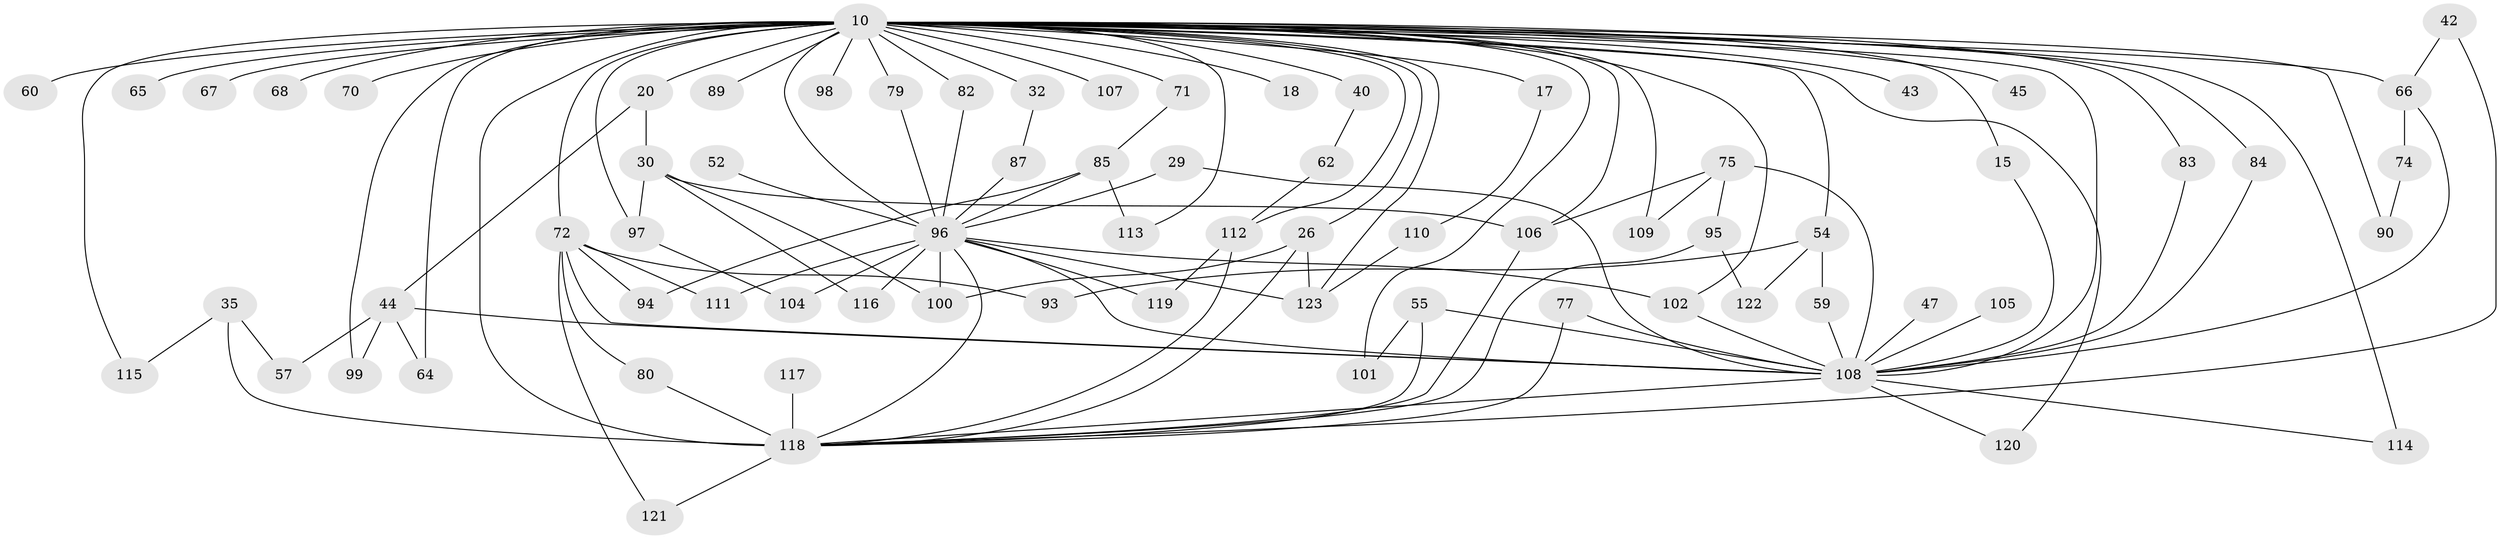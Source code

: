 // original degree distribution, {21: 0.016260162601626018, 38: 0.008130081300813009, 16: 0.008130081300813009, 25: 0.008130081300813009, 17: 0.008130081300813009, 36: 0.008130081300813009, 23: 0.008130081300813009, 18: 0.008130081300813009, 24: 0.008130081300813009, 2: 0.5365853658536586, 5: 0.032520325203252036, 3: 0.21138211382113822, 4: 0.12195121951219512, 6: 0.008130081300813009, 7: 0.008130081300813009}
// Generated by graph-tools (version 1.1) at 2025/46/03/04/25 21:46:23]
// undirected, 73 vertices, 124 edges
graph export_dot {
graph [start="1"]
  node [color=gray90,style=filled];
  10 [super="+7+6"];
  15;
  17;
  18;
  20;
  26 [super="+25"];
  29;
  30;
  32;
  35;
  40;
  42;
  43;
  44 [super="+34"];
  45;
  47;
  52;
  54;
  55;
  57;
  59;
  60;
  62;
  64;
  65;
  66 [super="+31"];
  67;
  68;
  70 [super="+58"];
  71;
  72 [super="+61"];
  74;
  75 [super="+16"];
  77;
  79 [super="+50"];
  80;
  82 [super="+41"];
  83;
  84;
  85;
  87;
  89 [super="+22"];
  90;
  93;
  94;
  95;
  96 [super="+46+92"];
  97 [super="+33"];
  98;
  99;
  100 [super="+91"];
  101;
  102 [super="+63"];
  104;
  105;
  106 [super="+69+86+27"];
  107;
  108 [super="+78+81"];
  109;
  110;
  111;
  112 [super="+88+12"];
  113 [super="+51"];
  114;
  115;
  116;
  117;
  118 [super="+39+103+56"];
  119;
  120;
  121;
  122;
  123 [super="+49+73"];
  10 -- 32 [weight=2];
  10 -- 43 [weight=2];
  10 -- 45 [weight=2];
  10 -- 54 [weight=2];
  10 -- 60 [weight=2];
  10 -- 67 [weight=2];
  10 -- 68 [weight=2];
  10 -- 70 [weight=3];
  10 -- 79 [weight=2];
  10 -- 96 [weight=13];
  10 -- 107 [weight=2];
  10 -- 65 [weight=2];
  10 -- 71 [weight=2];
  10 -- 72 [weight=2];
  10 -- 18 [weight=2];
  10 -- 83;
  10 -- 98 [weight=2];
  10 -- 99;
  10 -- 89 [weight=3];
  10 -- 15;
  10 -- 17 [weight=2];
  10 -- 20;
  10 -- 26 [weight=2];
  10 -- 40;
  10 -- 64;
  10 -- 66 [weight=2];
  10 -- 82 [weight=2];
  10 -- 84;
  10 -- 90;
  10 -- 97 [weight=2];
  10 -- 101;
  10 -- 109;
  10 -- 112 [weight=3];
  10 -- 114;
  10 -- 115;
  10 -- 120;
  10 -- 118 [weight=16];
  10 -- 123;
  10 -- 102;
  10 -- 113;
  10 -- 108 [weight=11];
  10 -- 106 [weight=3];
  15 -- 108;
  17 -- 110;
  20 -- 30;
  20 -- 44;
  26 -- 100;
  26 -- 118;
  26 -- 123;
  29 -- 96;
  29 -- 108;
  30 -- 116;
  30 -- 97;
  30 -- 106;
  30 -- 100;
  32 -- 87;
  35 -- 57;
  35 -- 115;
  35 -- 118 [weight=2];
  40 -- 62;
  42 -- 66;
  42 -- 118;
  44 -- 99;
  44 -- 64;
  44 -- 57;
  44 -- 108 [weight=3];
  47 -- 108 [weight=2];
  52 -- 96;
  54 -- 59;
  54 -- 93;
  54 -- 122;
  55 -- 101;
  55 -- 118;
  55 -- 108 [weight=2];
  59 -- 108;
  62 -- 112;
  66 -- 74;
  66 -- 108;
  71 -- 85;
  72 -- 111;
  72 -- 80;
  72 -- 121;
  72 -- 93;
  72 -- 94;
  72 -- 108;
  74 -- 90;
  75 -- 109;
  75 -- 95;
  75 -- 108 [weight=3];
  75 -- 106;
  77 -- 118;
  77 -- 108;
  79 -- 96;
  80 -- 118;
  82 -- 96;
  83 -- 108;
  84 -- 108;
  85 -- 94;
  85 -- 113;
  85 -- 96;
  87 -- 96;
  95 -- 122;
  95 -- 118;
  96 -- 111;
  96 -- 102;
  96 -- 104;
  96 -- 116;
  96 -- 119;
  96 -- 118 [weight=5];
  96 -- 123 [weight=2];
  96 -- 108 [weight=5];
  96 -- 100;
  97 -- 104;
  102 -- 108;
  105 -- 108;
  106 -- 118;
  108 -- 118 [weight=8];
  108 -- 114;
  108 -- 120;
  110 -- 123;
  112 -- 118;
  112 -- 119;
  117 -- 118;
  118 -- 121;
}
